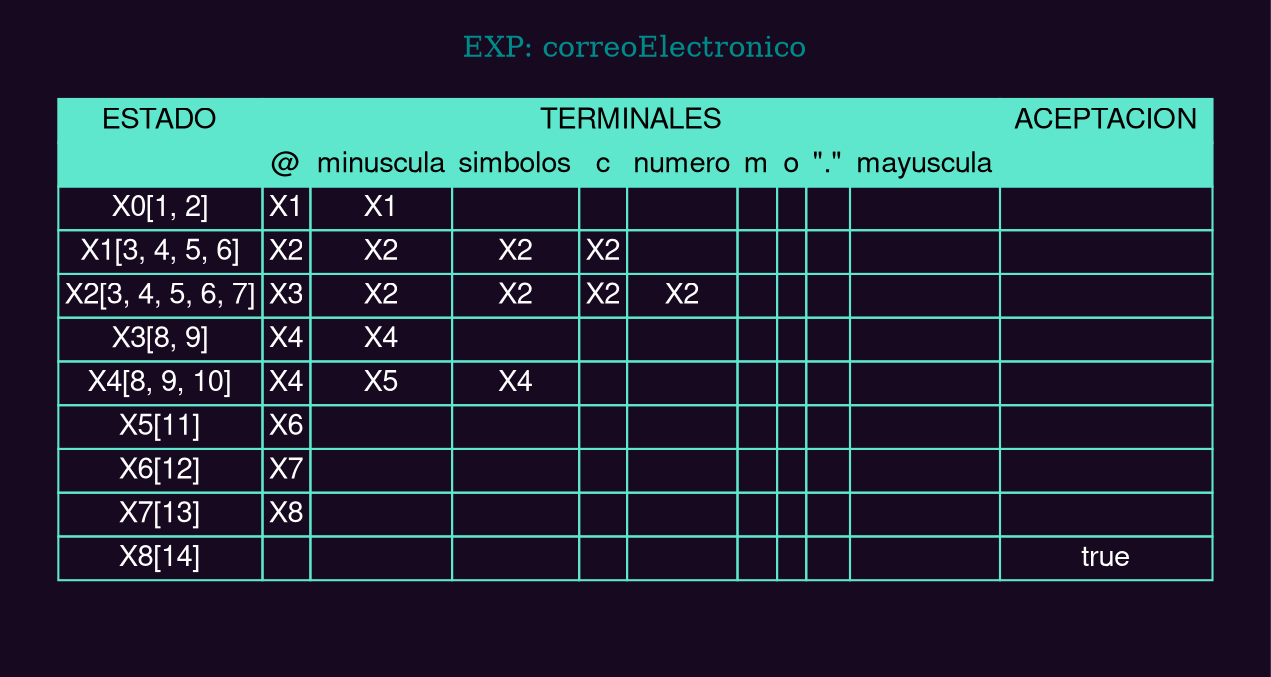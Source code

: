 digraph G {

    fontcolor="cyan4"
    bgcolor="#170920"
    node [fontname="Helvetica,Arial,sans-serif", shape=none, ordering="in"]
    label=" "

    subgraph cluster01{
        color="#170920"
        label="EXP: correoElectronico"
        n0 [label = <
                <table border="0" cellspacing="0" cellborder="1" color="#5ee7cd">
                    <tr>
                    <td  align="center" bgcolor="#5ee7cd"><font color="black"> ESTADO </font></td>
                    <td  colspan="9" align="center" bgcolor="#5ee7cd"><font color="black"> TERMINALES </font></td>
                    <td  align="center" bgcolor="#5ee7cd"><font color="black"> ACEPTACION </font></td>
                    </tr>
                    <tr>
                    <td  align="center" bgcolor="#5ee7cd"><font color="black">  </font></td>
                    <td  align="center" bgcolor="#5ee7cd"><font color="black">@</font></td>
                    <td  align="center" bgcolor="#5ee7cd"><font color="black">minuscula</font></td>
                    <td  align="center" bgcolor="#5ee7cd"><font color="black">simbolos</font></td>
                    <td  align="center" bgcolor="#5ee7cd"><font color="black">c</font></td>
                    <td  align="center" bgcolor="#5ee7cd"><font color="black">numero</font></td>
                    <td  align="center" bgcolor="#5ee7cd"><font color="black">m</font></td>
                    <td  align="center" bgcolor="#5ee7cd"><font color="black">o</font></td>
                    <td  align="center" bgcolor="#5ee7cd"><font color="black">"."</font></td>
                    <td  align="center" bgcolor="#5ee7cd"><font color="black">mayuscula</font></td>
                    <td  align="center" bgcolor="#5ee7cd"><font color="black">  </font></td>
                    </tr>
<tr>
                    <td><font color="white" align="center">X0[1, 2]</font></td>
                    <td align="center"><font color="white">X1</font></td>
                    <td align="center"><font color="white">X1</font></td>
                    <td align="center"><font color="white"> </font></td>
                    <td align="center"><font color="white"> </font></td>
                    <td align="center"><font color="white"> </font></td>
                    <td align="center"><font color="white"> </font></td>
                    <td align="center"><font color="white"> </font></td>
                    <td align="center"><font color="white"> </font></td>
                    <td align="center"><font color="white"> </font></td>
                    <td ><font color="white" align="center"> </font></td>
                    </tr><tr>
                    <td><font color="white" align="center">X1[3, 4, 5, 6]</font></td>
                    <td align="center"><font color="white">X2</font></td>
                    <td align="center"><font color="white">X2</font></td>
                    <td align="center"><font color="white">X2</font></td>
                    <td align="center"><font color="white">X2</font></td>
                    <td align="center"><font color="white"> </font></td>
                    <td align="center"><font color="white"> </font></td>
                    <td align="center"><font color="white"> </font></td>
                    <td align="center"><font color="white"> </font></td>
                    <td align="center"><font color="white"> </font></td>
                    <td ><font color="white" align="center"> </font></td>
                    </tr><tr>
                    <td><font color="white" align="center">X2[3, 4, 5, 6, 7]</font></td>
                    <td align="center"><font color="white">X3</font></td>
                    <td align="center"><font color="white">X2</font></td>
                    <td align="center"><font color="white">X2</font></td>
                    <td align="center"><font color="white">X2</font></td>
                    <td align="center"><font color="white">X2</font></td>
                    <td align="center"><font color="white"> </font></td>
                    <td align="center"><font color="white"> </font></td>
                    <td align="center"><font color="white"> </font></td>
                    <td align="center"><font color="white"> </font></td>
                    <td ><font color="white" align="center"> </font></td>
                    </tr><tr>
                    <td><font color="white" align="center">X3[8, 9]</font></td>
                    <td align="center"><font color="white">X4</font></td>
                    <td align="center"><font color="white">X4</font></td>
                    <td align="center"><font color="white"> </font></td>
                    <td align="center"><font color="white"> </font></td>
                    <td align="center"><font color="white"> </font></td>
                    <td align="center"><font color="white"> </font></td>
                    <td align="center"><font color="white"> </font></td>
                    <td align="center"><font color="white"> </font></td>
                    <td align="center"><font color="white"> </font></td>
                    <td ><font color="white" align="center"> </font></td>
                    </tr><tr>
                    <td><font color="white" align="center">X4[8, 9, 10]</font></td>
                    <td align="center"><font color="white">X4</font></td>
                    <td align="center"><font color="white">X5</font></td>
                    <td align="center"><font color="white">X4</font></td>
                    <td align="center"><font color="white"> </font></td>
                    <td align="center"><font color="white"> </font></td>
                    <td align="center"><font color="white"> </font></td>
                    <td align="center"><font color="white"> </font></td>
                    <td align="center"><font color="white"> </font></td>
                    <td align="center"><font color="white"> </font></td>
                    <td ><font color="white" align="center"> </font></td>
                    </tr><tr>
                    <td><font color="white" align="center">X5[11]</font></td>
                    <td align="center"><font color="white">X6</font></td>
                    <td align="center"><font color="white"> </font></td>
                    <td align="center"><font color="white"> </font></td>
                    <td align="center"><font color="white"> </font></td>
                    <td align="center"><font color="white"> </font></td>
                    <td align="center"><font color="white"> </font></td>
                    <td align="center"><font color="white"> </font></td>
                    <td align="center"><font color="white"> </font></td>
                    <td align="center"><font color="white"> </font></td>
                    <td ><font color="white" align="center"> </font></td>
                    </tr><tr>
                    <td><font color="white" align="center">X6[12]</font></td>
                    <td align="center"><font color="white">X7</font></td>
                    <td align="center"><font color="white"> </font></td>
                    <td align="center"><font color="white"> </font></td>
                    <td align="center"><font color="white"> </font></td>
                    <td align="center"><font color="white"> </font></td>
                    <td align="center"><font color="white"> </font></td>
                    <td align="center"><font color="white"> </font></td>
                    <td align="center"><font color="white"> </font></td>
                    <td align="center"><font color="white"> </font></td>
                    <td ><font color="white" align="center"> </font></td>
                    </tr><tr>
                    <td><font color="white" align="center">X7[13]</font></td>
                    <td align="center"><font color="white">X8</font></td>
                    <td align="center"><font color="white"> </font></td>
                    <td align="center"><font color="white"> </font></td>
                    <td align="center"><font color="white"> </font></td>
                    <td align="center"><font color="white"> </font></td>
                    <td align="center"><font color="white"> </font></td>
                    <td align="center"><font color="white"> </font></td>
                    <td align="center"><font color="white"> </font></td>
                    <td align="center"><font color="white"> </font></td>
                    <td ><font color="white" align="center"> </font></td>
                    </tr><tr>
                    <td><font color="white" align="center">X8[14]</font></td>
                    <td align="center"><font color="white"> </font></td>
                    <td align="center"><font color="white"> </font></td>
                    <td align="center"><font color="white"> </font></td>
                    <td align="center"><font color="white"> </font></td>
                    <td align="center"><font color="white"> </font></td>
                    <td align="center"><font color="white"> </font></td>
                    <td align="center"><font color="white"> </font></td>
                    <td align="center"><font color="white"> </font></td>
                    <td align="center"><font color="white"> </font></td>
                    <td ><font color="white" align="center">true</font></td>
                    </tr>                </table>
        > ] ; 
    }
}
